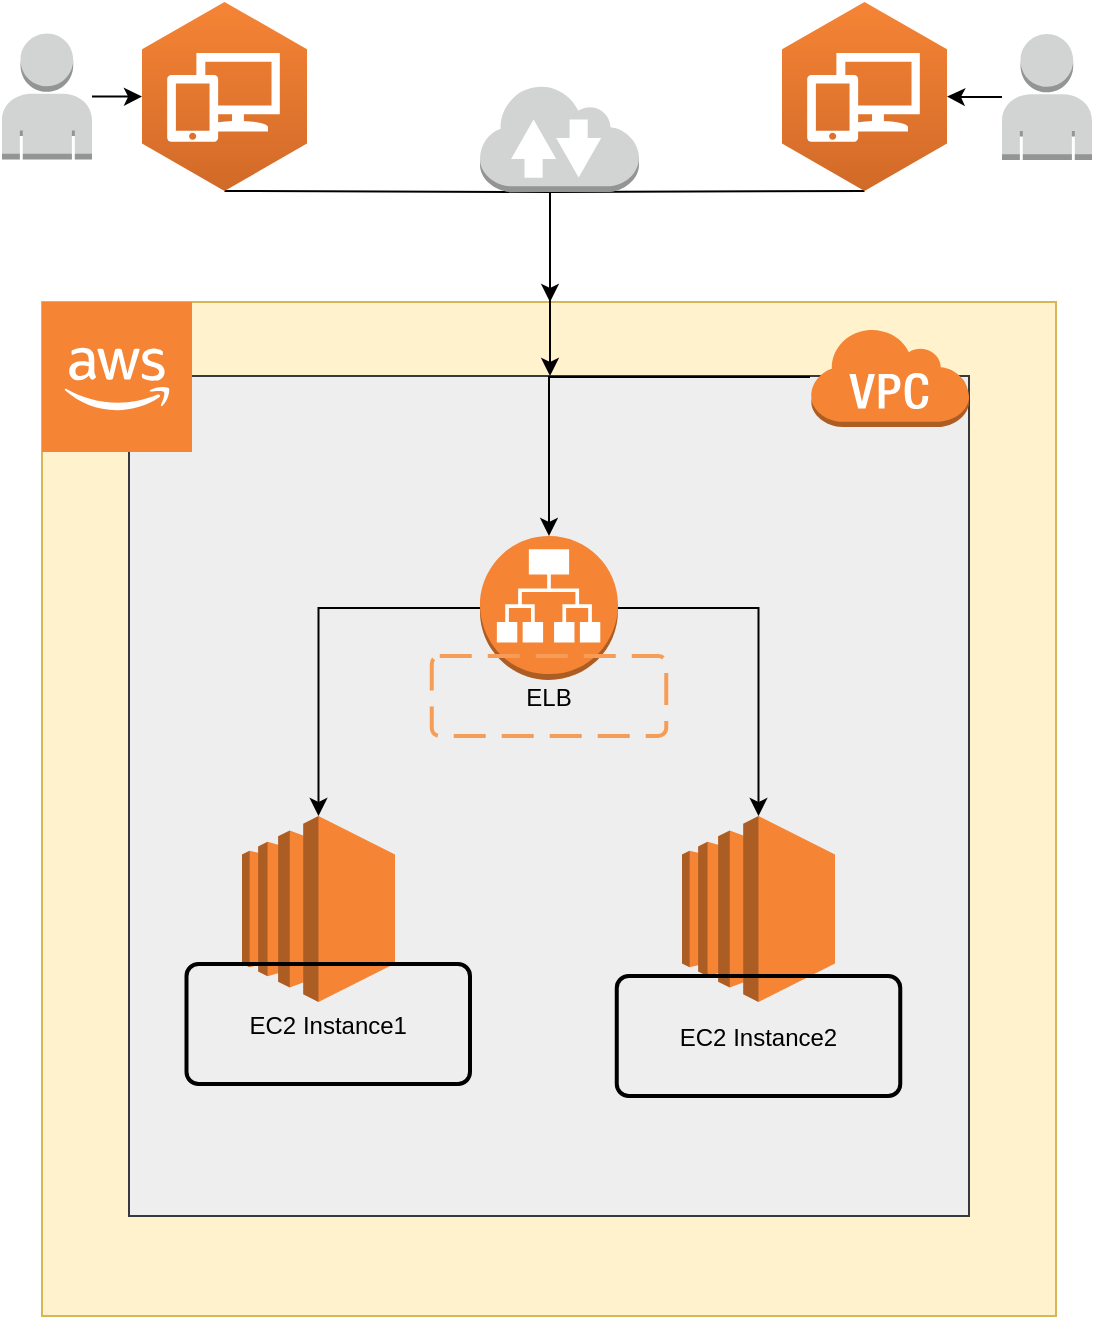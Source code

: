 <mxfile version="12.6.8" type="github"><diagram id="iG9JzsR3z54JXXkTVeCm" name="Page-1"><mxGraphModel dx="1422" dy="713" grid="0" gridSize="10" guides="1" tooltips="1" connect="1" arrows="1" fold="1" page="1" pageScale="1" pageWidth="827" pageHeight="1169" background="#FFFFFF" math="0" shadow="0"><root><mxCell id="0"/><mxCell id="1" parent="0"/><mxCell id="BNwP0oz_wwx6_ljOiSt1-1" value="" style="whiteSpace=wrap;html=1;aspect=fixed;fillColor=#fff2cc;strokeColor=#d6b656;" vertex="1" parent="1"><mxGeometry x="180" y="223" width="507" height="507" as="geometry"/></mxCell><mxCell id="BNwP0oz_wwx6_ljOiSt1-2" value="" style="whiteSpace=wrap;html=1;aspect=fixed;fillColor=#eeeeee;strokeColor=#36393d;" vertex="1" parent="1"><mxGeometry x="223.5" y="260" width="420" height="420" as="geometry"/></mxCell><mxCell id="BNwP0oz_wwx6_ljOiSt1-53" style="edgeStyle=orthogonalEdgeStyle;rounded=0;orthogonalLoop=1;jettySize=auto;html=1;exitX=0;exitY=0.5;exitDx=0;exitDy=0;exitPerimeter=0;" edge="1" parent="1" source="BNwP0oz_wwx6_ljOiSt1-14" target="BNwP0oz_wwx6_ljOiSt1-15"><mxGeometry relative="1" as="geometry"/></mxCell><mxCell id="BNwP0oz_wwx6_ljOiSt1-56" style="edgeStyle=orthogonalEdgeStyle;rounded=0;orthogonalLoop=1;jettySize=auto;html=1;exitX=1;exitY=0.5;exitDx=0;exitDy=0;exitPerimeter=0;" edge="1" parent="1" source="BNwP0oz_wwx6_ljOiSt1-14" target="BNwP0oz_wwx6_ljOiSt1-16"><mxGeometry relative="1" as="geometry"/></mxCell><mxCell id="BNwP0oz_wwx6_ljOiSt1-14" value="" style="outlineConnect=0;dashed=0;verticalLabelPosition=bottom;verticalAlign=top;align=center;html=1;shape=mxgraph.aws3.application_load_balancer;fillColor=#F58534;gradientColor=none;" vertex="1" parent="1"><mxGeometry x="399" y="340" width="69" height="72" as="geometry"/></mxCell><mxCell id="BNwP0oz_wwx6_ljOiSt1-15" value="" style="outlineConnect=0;dashed=0;verticalLabelPosition=bottom;verticalAlign=top;align=center;html=1;shape=mxgraph.aws3.ec2;fillColor=#F58534;gradientColor=none;" vertex="1" parent="1"><mxGeometry x="280" y="480" width="76.5" height="93" as="geometry"/></mxCell><mxCell id="BNwP0oz_wwx6_ljOiSt1-16" value="" style="outlineConnect=0;dashed=0;verticalLabelPosition=bottom;verticalAlign=top;align=center;html=1;shape=mxgraph.aws3.ec2;fillColor=#F58534;gradientColor=none;" vertex="1" parent="1"><mxGeometry x="500" y="480" width="76.5" height="93" as="geometry"/></mxCell><mxCell id="BNwP0oz_wwx6_ljOiSt1-29" value="" style="edgeStyle=orthogonalEdgeStyle;rounded=0;orthogonalLoop=1;jettySize=auto;html=1;" edge="1" parent="1" source="BNwP0oz_wwx6_ljOiSt1-28" target="BNwP0oz_wwx6_ljOiSt1-1"><mxGeometry relative="1" as="geometry"><Array as="points"><mxPoint x="434" y="168"/></Array></mxGeometry></mxCell><mxCell id="BNwP0oz_wwx6_ljOiSt1-28" value="" style="outlineConnect=0;dashed=0;verticalLabelPosition=bottom;verticalAlign=top;align=center;html=1;shape=mxgraph.aws3.workspaces;fillColor=#D16A28;gradientColor=#F58435;gradientDirection=north;" vertex="1" parent="1"><mxGeometry x="230" y="73" width="82.5" height="94.5" as="geometry"/></mxCell><mxCell id="BNwP0oz_wwx6_ljOiSt1-32" value="" style="edgeStyle=orthogonalEdgeStyle;rounded=0;orthogonalLoop=1;jettySize=auto;html=1;" edge="1" parent="1" source="BNwP0oz_wwx6_ljOiSt1-30" target="BNwP0oz_wwx6_ljOiSt1-2"><mxGeometry relative="1" as="geometry"><Array as="points"><mxPoint x="434" y="168"/></Array></mxGeometry></mxCell><mxCell id="BNwP0oz_wwx6_ljOiSt1-30" value="" style="outlineConnect=0;dashed=0;verticalLabelPosition=bottom;verticalAlign=top;align=center;html=1;shape=mxgraph.aws3.workspaces;fillColor=#D16A28;gradientColor=#F58435;gradientDirection=north;" vertex="1" parent="1"><mxGeometry x="550" y="73" width="82.5" height="94.5" as="geometry"/></mxCell><mxCell id="BNwP0oz_wwx6_ljOiSt1-44" value="" style="outlineConnect=0;dashed=0;verticalLabelPosition=bottom;verticalAlign=top;align=center;html=1;shape=mxgraph.aws3.cloud_2;fillColor=#F58534;gradientColor=none;" vertex="1" parent="1"><mxGeometry x="180" y="223" width="75" height="75" as="geometry"/></mxCell><mxCell id="BNwP0oz_wwx6_ljOiSt1-46" value="" style="edgeStyle=orthogonalEdgeStyle;rounded=0;orthogonalLoop=1;jettySize=auto;html=1;" edge="1" parent="1" source="BNwP0oz_wwx6_ljOiSt1-45" target="BNwP0oz_wwx6_ljOiSt1-14"><mxGeometry relative="1" as="geometry"/></mxCell><mxCell id="BNwP0oz_wwx6_ljOiSt1-45" value="" style="outlineConnect=0;dashed=0;verticalLabelPosition=bottom;verticalAlign=top;align=center;html=1;shape=mxgraph.aws3.virtual_private_cloud;fillColor=#F58534;gradientColor=none;" vertex="1" parent="1"><mxGeometry x="564" y="235.5" width="79.5" height="50" as="geometry"/></mxCell><mxCell id="BNwP0oz_wwx6_ljOiSt1-50" value="" style="edgeStyle=orthogonalEdgeStyle;rounded=0;orthogonalLoop=1;jettySize=auto;html=1;" edge="1" parent="1" source="BNwP0oz_wwx6_ljOiSt1-47" target="BNwP0oz_wwx6_ljOiSt1-28"><mxGeometry relative="1" as="geometry"/></mxCell><mxCell id="BNwP0oz_wwx6_ljOiSt1-47" value="" style="outlineConnect=0;dashed=0;verticalLabelPosition=bottom;verticalAlign=top;align=center;html=1;shape=mxgraph.aws3.user;fillColor=#D2D3D3;gradientColor=none;" vertex="1" parent="1"><mxGeometry x="160" y="88.75" width="45" height="63" as="geometry"/></mxCell><mxCell id="BNwP0oz_wwx6_ljOiSt1-49" value="" style="edgeStyle=orthogonalEdgeStyle;rounded=0;orthogonalLoop=1;jettySize=auto;html=1;" edge="1" parent="1" source="BNwP0oz_wwx6_ljOiSt1-48" target="BNwP0oz_wwx6_ljOiSt1-30"><mxGeometry relative="1" as="geometry"/></mxCell><mxCell id="BNwP0oz_wwx6_ljOiSt1-48" value="" style="outlineConnect=0;dashed=0;verticalLabelPosition=bottom;verticalAlign=top;align=center;html=1;shape=mxgraph.aws3.user;fillColor=#D2D3D3;gradientColor=none;" vertex="1" parent="1"><mxGeometry x="660" y="89" width="45" height="63" as="geometry"/></mxCell><mxCell id="BNwP0oz_wwx6_ljOiSt1-51" value="" style="outlineConnect=0;dashed=0;verticalLabelPosition=bottom;verticalAlign=top;align=center;html=1;shape=mxgraph.aws3.internet_2;fillColor=#D2D3D3;gradientColor=none;" vertex="1" parent="1"><mxGeometry x="399" y="114" width="79.5" height="54" as="geometry"/></mxCell><mxCell id="BNwP0oz_wwx6_ljOiSt1-61" value="EC2 Instance1" style="rounded=1;arcSize=10;dashed=0;fillColor=none;gradientColor=none;strokeWidth=2;" vertex="1" parent="1"><mxGeometry x="252.25" y="554" width="141.75" height="60" as="geometry"/></mxCell><mxCell id="BNwP0oz_wwx6_ljOiSt1-63" value="EC2 Instance2" style="rounded=1;arcSize=10;dashed=0;fillColor=none;gradientColor=none;strokeWidth=2;" vertex="1" parent="1"><mxGeometry x="467.38" y="560" width="141.75" height="60" as="geometry"/></mxCell><mxCell id="BNwP0oz_wwx6_ljOiSt1-65" value="ELB" style="rounded=1;arcSize=10;dashed=1;strokeColor=#F59D56;fillColor=none;gradientColor=none;dashPattern=8 4;strokeWidth=2;" vertex="1" parent="1"><mxGeometry x="374.88" y="400" width="117.25" height="40" as="geometry"/></mxCell></root></mxGraphModel></diagram></mxfile>